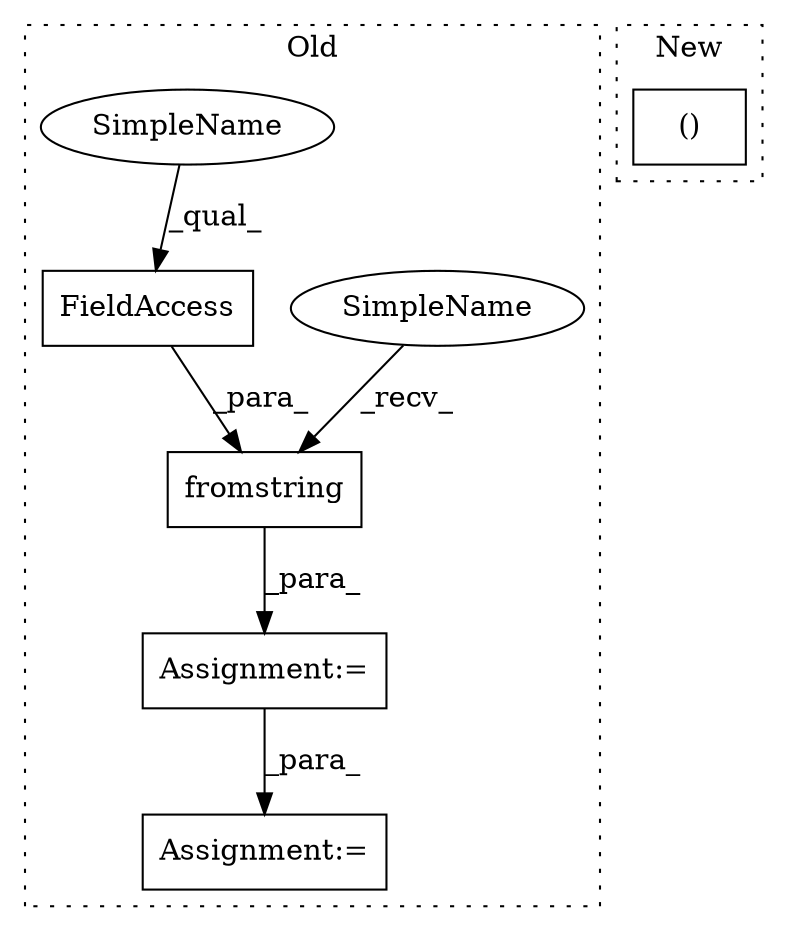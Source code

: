 digraph G {
subgraph cluster0 {
1 [label="fromstring" a="32" s="8158,8201" l="11,1" shape="box"];
3 [label="Assignment:=" a="7" s="8211" l="1" shape="box"];
4 [label="FieldAccess" a="22" s="8190" l="11" shape="box"];
5 [label="Assignment:=" a="7" s="8151" l="1" shape="box"];
6 [label="SimpleName" a="42" s="8152" l="5" shape="ellipse"];
7 [label="SimpleName" a="42" s="8190" l="5" shape="ellipse"];
label = "Old";
style="dotted";
}
subgraph cluster1 {
2 [label="()" a="106" s="5657" l="61" shape="box"];
label = "New";
style="dotted";
}
1 -> 5 [label="_para_"];
4 -> 1 [label="_para_"];
5 -> 3 [label="_para_"];
6 -> 1 [label="_recv_"];
7 -> 4 [label="_qual_"];
}